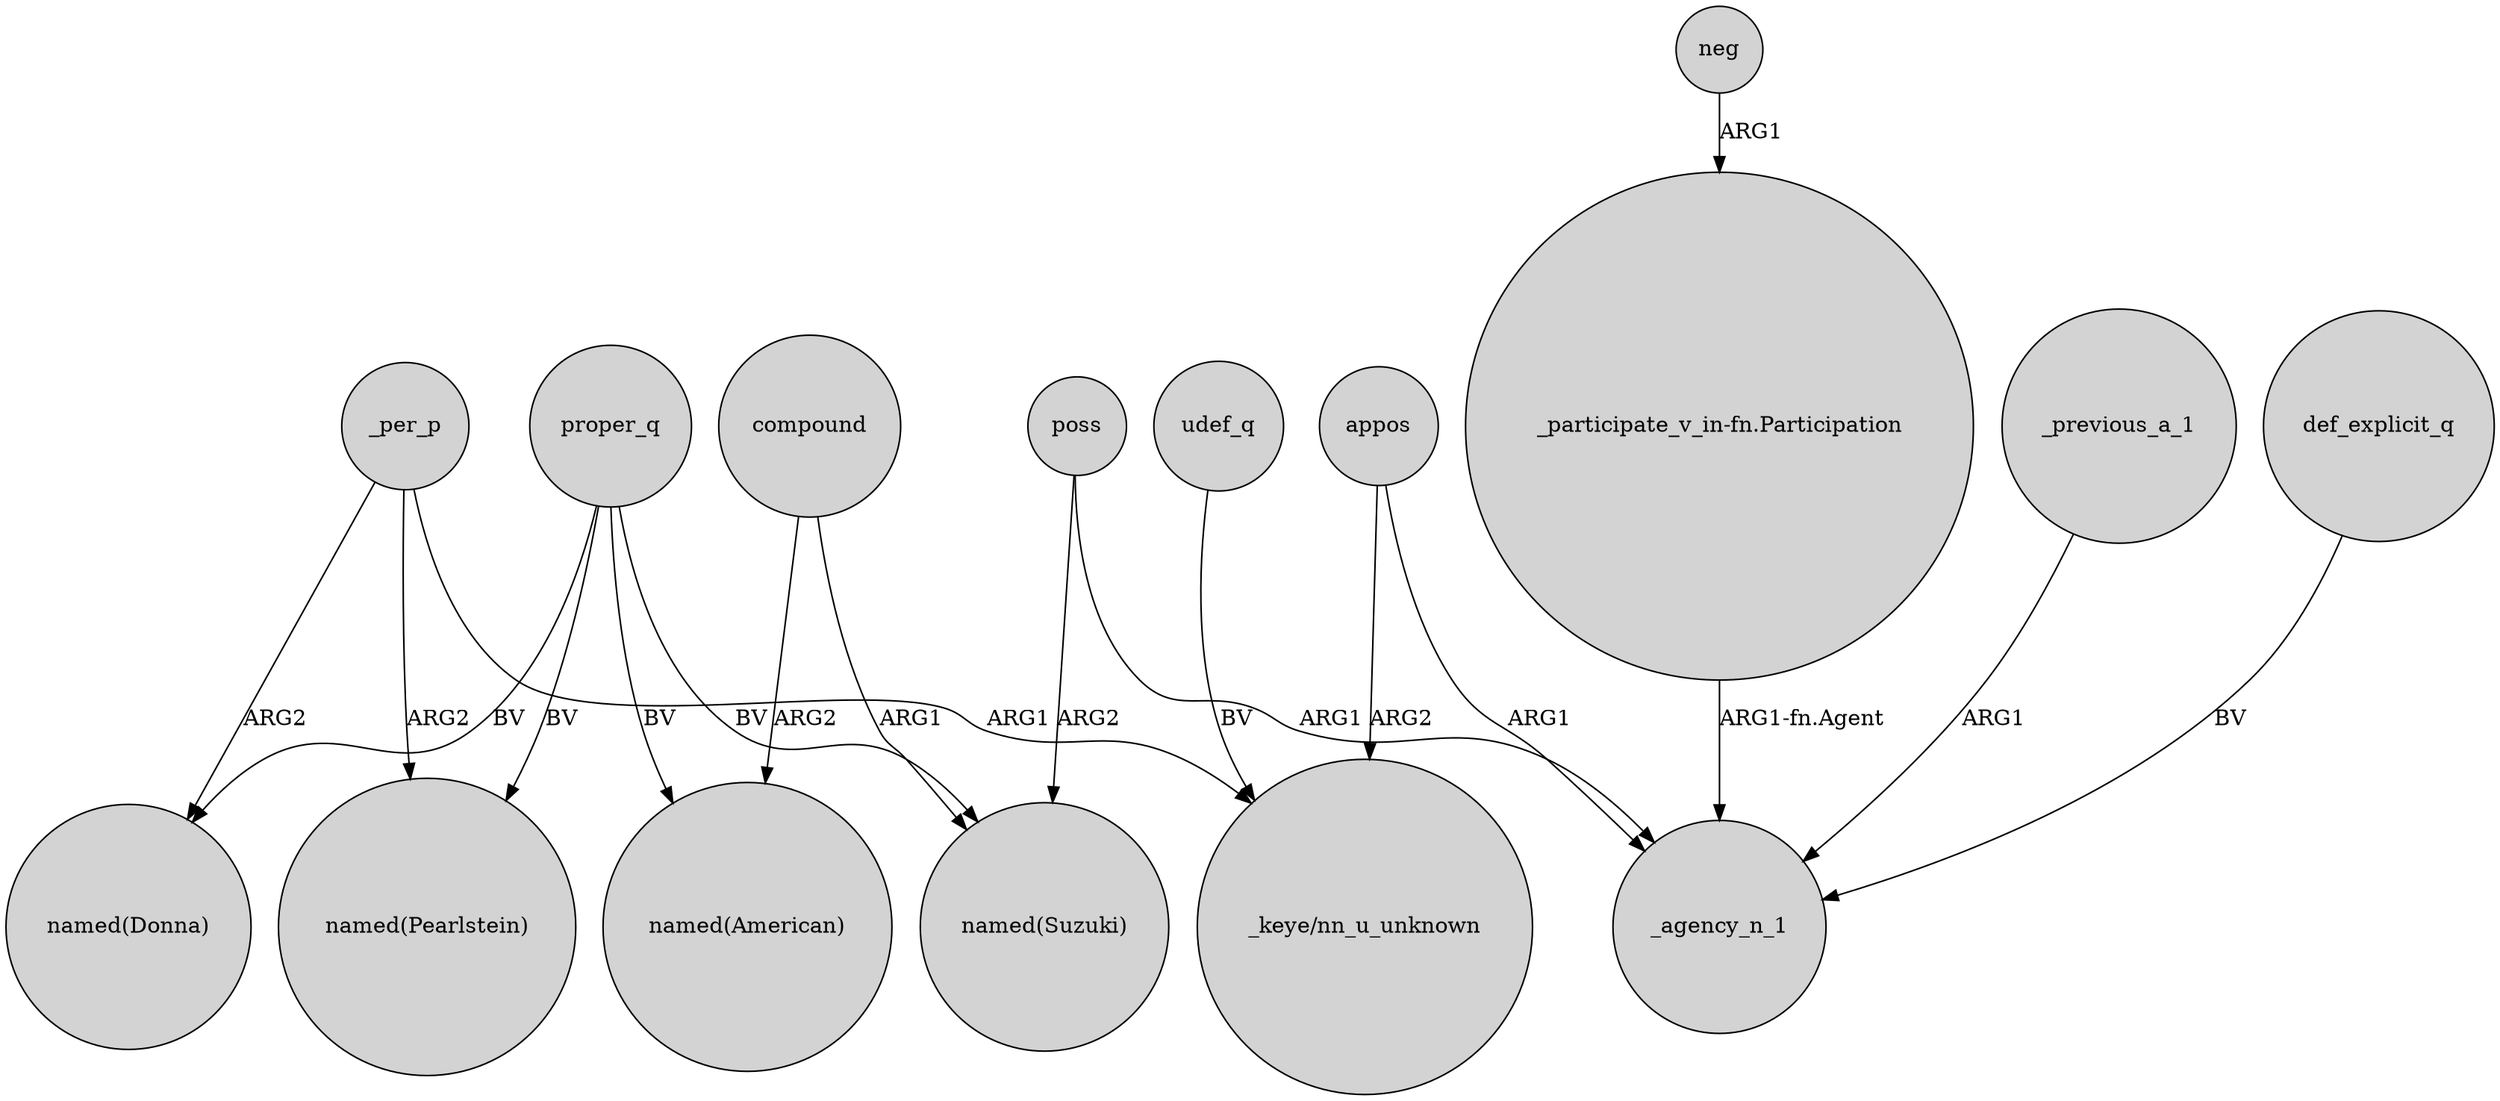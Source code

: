 digraph {
	node [shape=circle style=filled]
	proper_q -> "named(Pearlstein)" [label=BV]
	appos -> "_keye/nn_u_unknown" [label=ARG2]
	compound -> "named(Suzuki)" [label=ARG1]
	poss -> _agency_n_1 [label=ARG1]
	proper_q -> "named(Suzuki)" [label=BV]
	appos -> _agency_n_1 [label=ARG1]
	poss -> "named(Suzuki)" [label=ARG2]
	udef_q -> "_keye/nn_u_unknown" [label=BV]
	def_explicit_q -> _agency_n_1 [label=BV]
	proper_q -> "named(Donna)" [label=BV]
	_per_p -> "named(Pearlstein)" [label=ARG2]
	proper_q -> "named(American)" [label=BV]
	_per_p -> "named(Donna)" [label=ARG2]
	compound -> "named(American)" [label=ARG2]
	"_participate_v_in-fn.Participation" -> _agency_n_1 [label="ARG1-fn.Agent"]
	neg -> "_participate_v_in-fn.Participation" [label=ARG1]
	_per_p -> "_keye/nn_u_unknown" [label=ARG1]
	_previous_a_1 -> _agency_n_1 [label=ARG1]
}
